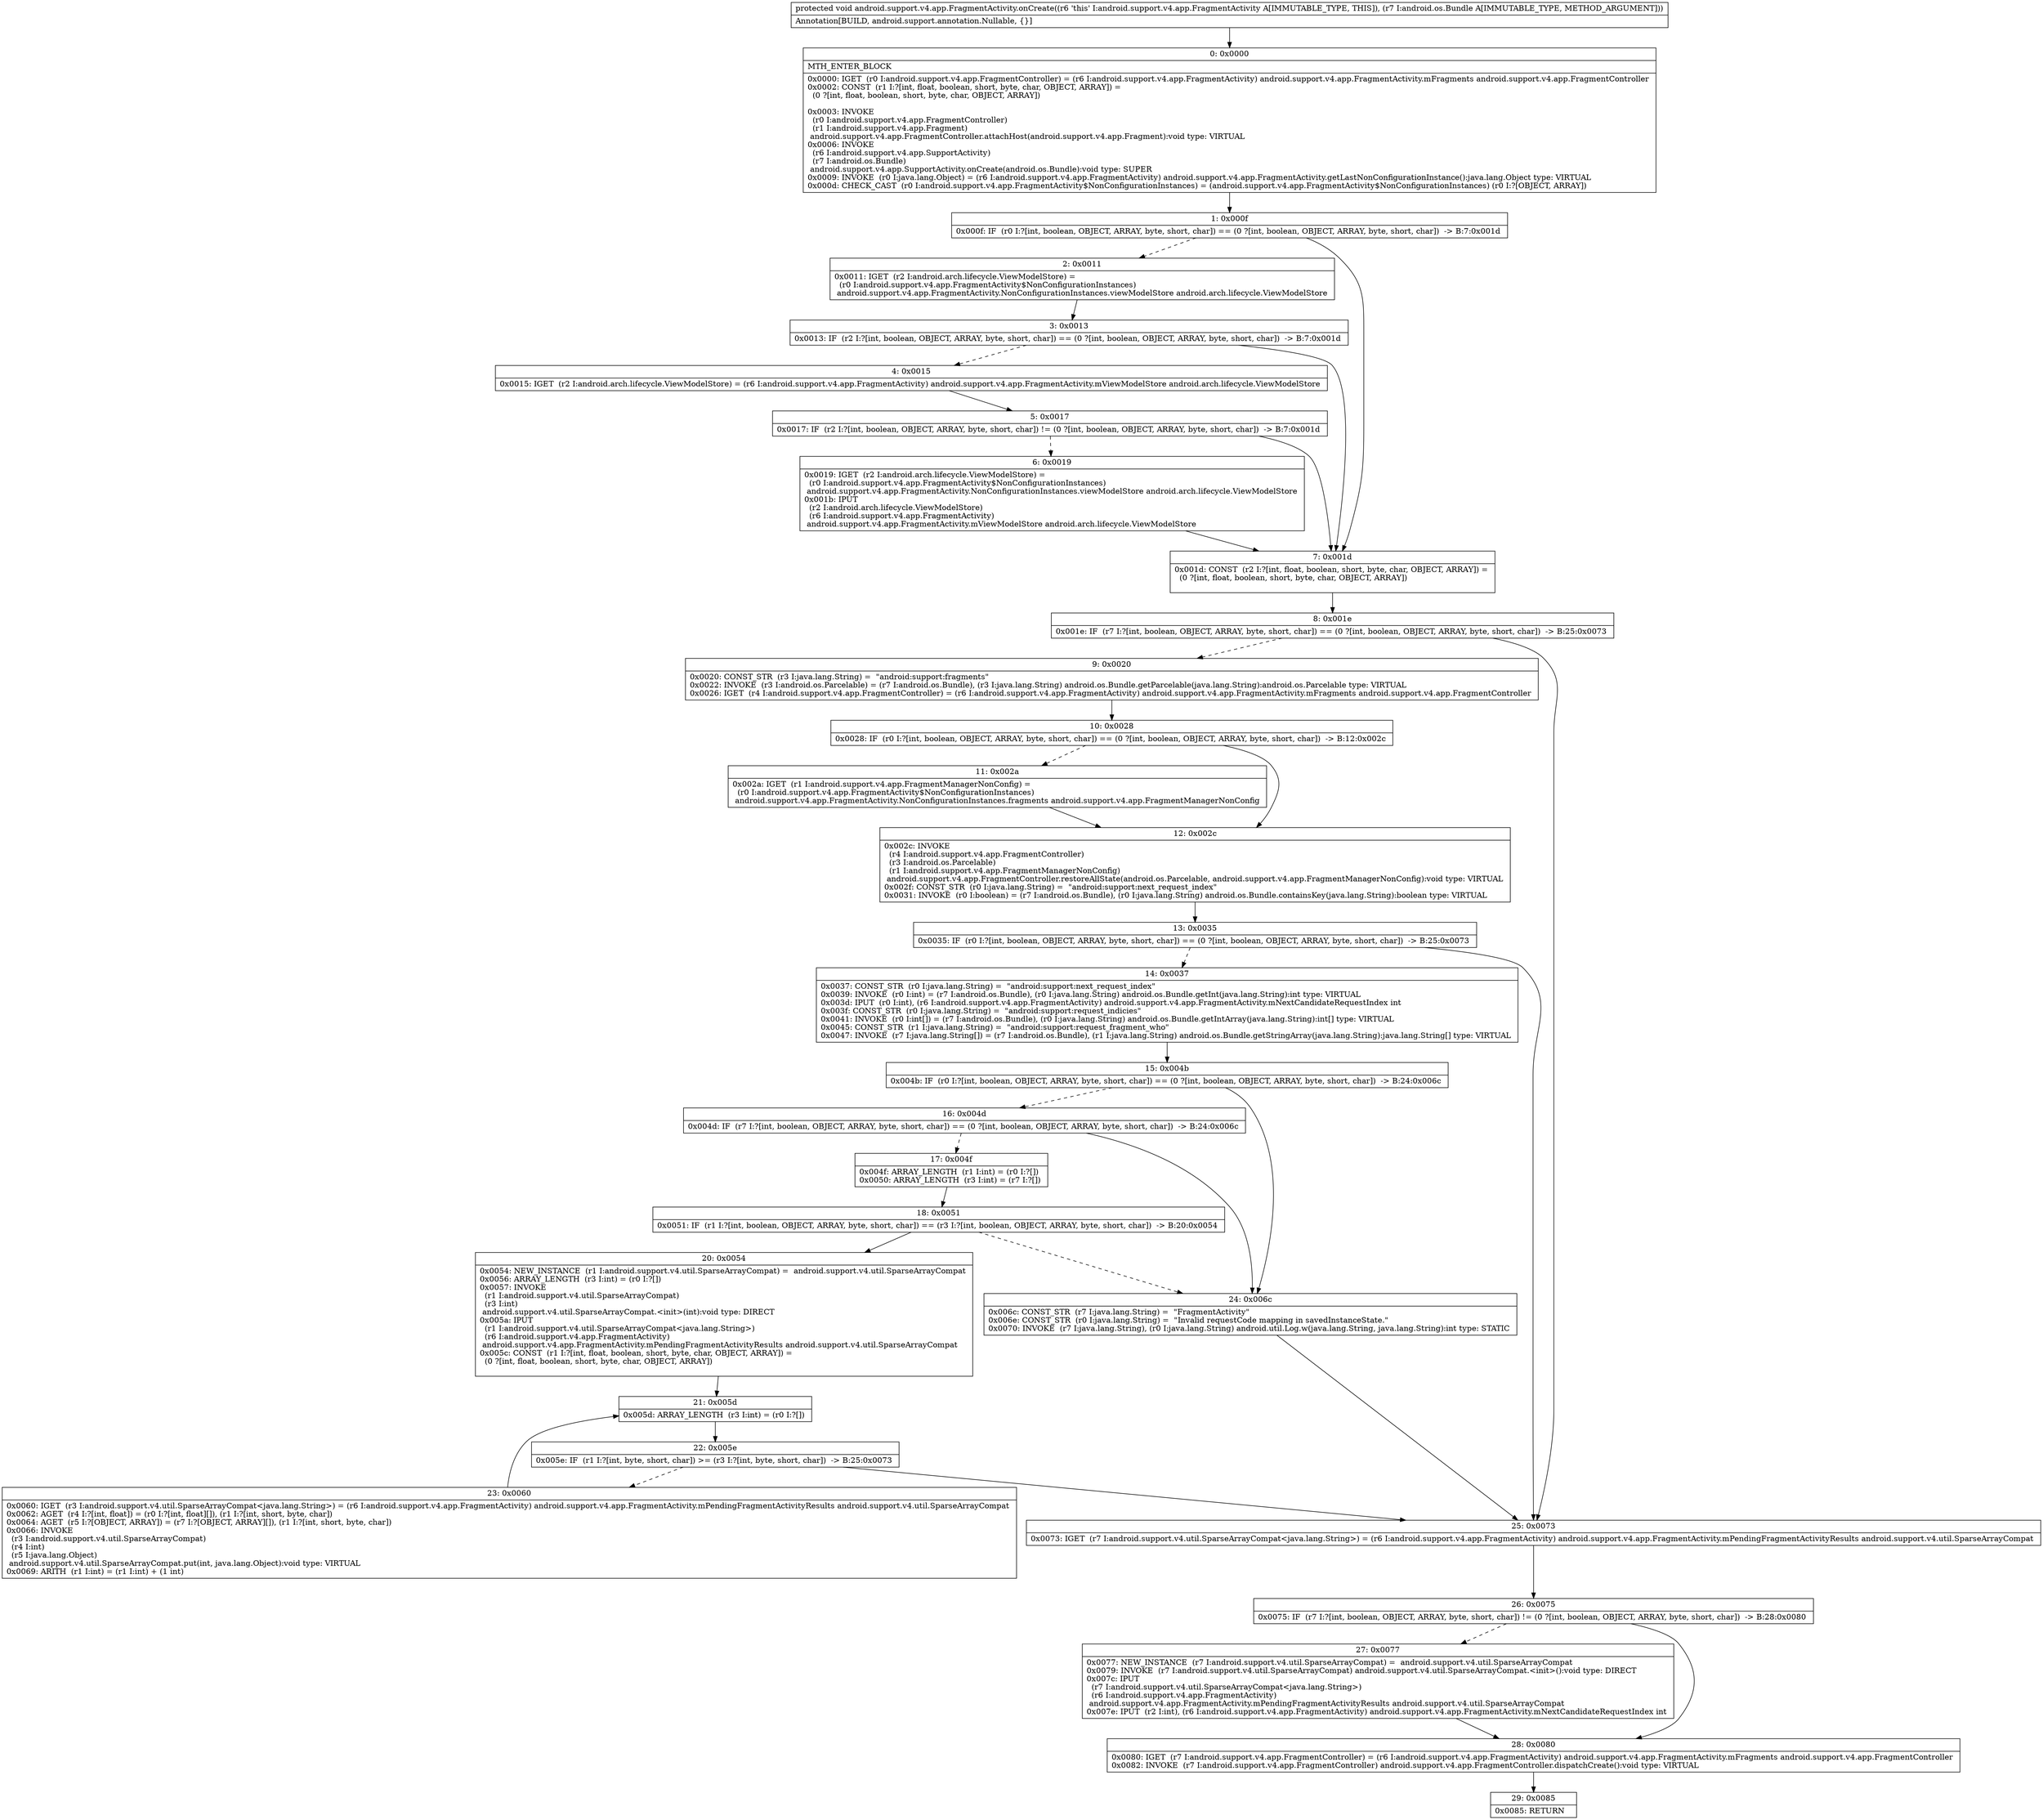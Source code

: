 digraph "CFG forandroid.support.v4.app.FragmentActivity.onCreate(Landroid\/os\/Bundle;)V" {
Node_0 [shape=record,label="{0\:\ 0x0000|MTH_ENTER_BLOCK\l|0x0000: IGET  (r0 I:android.support.v4.app.FragmentController) = (r6 I:android.support.v4.app.FragmentActivity) android.support.v4.app.FragmentActivity.mFragments android.support.v4.app.FragmentController \l0x0002: CONST  (r1 I:?[int, float, boolean, short, byte, char, OBJECT, ARRAY]) = \l  (0 ?[int, float, boolean, short, byte, char, OBJECT, ARRAY])\l \l0x0003: INVOKE  \l  (r0 I:android.support.v4.app.FragmentController)\l  (r1 I:android.support.v4.app.Fragment)\l android.support.v4.app.FragmentController.attachHost(android.support.v4.app.Fragment):void type: VIRTUAL \l0x0006: INVOKE  \l  (r6 I:android.support.v4.app.SupportActivity)\l  (r7 I:android.os.Bundle)\l android.support.v4.app.SupportActivity.onCreate(android.os.Bundle):void type: SUPER \l0x0009: INVOKE  (r0 I:java.lang.Object) = (r6 I:android.support.v4.app.FragmentActivity) android.support.v4.app.FragmentActivity.getLastNonConfigurationInstance():java.lang.Object type: VIRTUAL \l0x000d: CHECK_CAST  (r0 I:android.support.v4.app.FragmentActivity$NonConfigurationInstances) = (android.support.v4.app.FragmentActivity$NonConfigurationInstances) (r0 I:?[OBJECT, ARRAY]) \l}"];
Node_1 [shape=record,label="{1\:\ 0x000f|0x000f: IF  (r0 I:?[int, boolean, OBJECT, ARRAY, byte, short, char]) == (0 ?[int, boolean, OBJECT, ARRAY, byte, short, char])  \-\> B:7:0x001d \l}"];
Node_2 [shape=record,label="{2\:\ 0x0011|0x0011: IGET  (r2 I:android.arch.lifecycle.ViewModelStore) = \l  (r0 I:android.support.v4.app.FragmentActivity$NonConfigurationInstances)\l android.support.v4.app.FragmentActivity.NonConfigurationInstances.viewModelStore android.arch.lifecycle.ViewModelStore \l}"];
Node_3 [shape=record,label="{3\:\ 0x0013|0x0013: IF  (r2 I:?[int, boolean, OBJECT, ARRAY, byte, short, char]) == (0 ?[int, boolean, OBJECT, ARRAY, byte, short, char])  \-\> B:7:0x001d \l}"];
Node_4 [shape=record,label="{4\:\ 0x0015|0x0015: IGET  (r2 I:android.arch.lifecycle.ViewModelStore) = (r6 I:android.support.v4.app.FragmentActivity) android.support.v4.app.FragmentActivity.mViewModelStore android.arch.lifecycle.ViewModelStore \l}"];
Node_5 [shape=record,label="{5\:\ 0x0017|0x0017: IF  (r2 I:?[int, boolean, OBJECT, ARRAY, byte, short, char]) != (0 ?[int, boolean, OBJECT, ARRAY, byte, short, char])  \-\> B:7:0x001d \l}"];
Node_6 [shape=record,label="{6\:\ 0x0019|0x0019: IGET  (r2 I:android.arch.lifecycle.ViewModelStore) = \l  (r0 I:android.support.v4.app.FragmentActivity$NonConfigurationInstances)\l android.support.v4.app.FragmentActivity.NonConfigurationInstances.viewModelStore android.arch.lifecycle.ViewModelStore \l0x001b: IPUT  \l  (r2 I:android.arch.lifecycle.ViewModelStore)\l  (r6 I:android.support.v4.app.FragmentActivity)\l android.support.v4.app.FragmentActivity.mViewModelStore android.arch.lifecycle.ViewModelStore \l}"];
Node_7 [shape=record,label="{7\:\ 0x001d|0x001d: CONST  (r2 I:?[int, float, boolean, short, byte, char, OBJECT, ARRAY]) = \l  (0 ?[int, float, boolean, short, byte, char, OBJECT, ARRAY])\l \l}"];
Node_8 [shape=record,label="{8\:\ 0x001e|0x001e: IF  (r7 I:?[int, boolean, OBJECT, ARRAY, byte, short, char]) == (0 ?[int, boolean, OBJECT, ARRAY, byte, short, char])  \-\> B:25:0x0073 \l}"];
Node_9 [shape=record,label="{9\:\ 0x0020|0x0020: CONST_STR  (r3 I:java.lang.String) =  \"android:support:fragments\" \l0x0022: INVOKE  (r3 I:android.os.Parcelable) = (r7 I:android.os.Bundle), (r3 I:java.lang.String) android.os.Bundle.getParcelable(java.lang.String):android.os.Parcelable type: VIRTUAL \l0x0026: IGET  (r4 I:android.support.v4.app.FragmentController) = (r6 I:android.support.v4.app.FragmentActivity) android.support.v4.app.FragmentActivity.mFragments android.support.v4.app.FragmentController \l}"];
Node_10 [shape=record,label="{10\:\ 0x0028|0x0028: IF  (r0 I:?[int, boolean, OBJECT, ARRAY, byte, short, char]) == (0 ?[int, boolean, OBJECT, ARRAY, byte, short, char])  \-\> B:12:0x002c \l}"];
Node_11 [shape=record,label="{11\:\ 0x002a|0x002a: IGET  (r1 I:android.support.v4.app.FragmentManagerNonConfig) = \l  (r0 I:android.support.v4.app.FragmentActivity$NonConfigurationInstances)\l android.support.v4.app.FragmentActivity.NonConfigurationInstances.fragments android.support.v4.app.FragmentManagerNonConfig \l}"];
Node_12 [shape=record,label="{12\:\ 0x002c|0x002c: INVOKE  \l  (r4 I:android.support.v4.app.FragmentController)\l  (r3 I:android.os.Parcelable)\l  (r1 I:android.support.v4.app.FragmentManagerNonConfig)\l android.support.v4.app.FragmentController.restoreAllState(android.os.Parcelable, android.support.v4.app.FragmentManagerNonConfig):void type: VIRTUAL \l0x002f: CONST_STR  (r0 I:java.lang.String) =  \"android:support:next_request_index\" \l0x0031: INVOKE  (r0 I:boolean) = (r7 I:android.os.Bundle), (r0 I:java.lang.String) android.os.Bundle.containsKey(java.lang.String):boolean type: VIRTUAL \l}"];
Node_13 [shape=record,label="{13\:\ 0x0035|0x0035: IF  (r0 I:?[int, boolean, OBJECT, ARRAY, byte, short, char]) == (0 ?[int, boolean, OBJECT, ARRAY, byte, short, char])  \-\> B:25:0x0073 \l}"];
Node_14 [shape=record,label="{14\:\ 0x0037|0x0037: CONST_STR  (r0 I:java.lang.String) =  \"android:support:next_request_index\" \l0x0039: INVOKE  (r0 I:int) = (r7 I:android.os.Bundle), (r0 I:java.lang.String) android.os.Bundle.getInt(java.lang.String):int type: VIRTUAL \l0x003d: IPUT  (r0 I:int), (r6 I:android.support.v4.app.FragmentActivity) android.support.v4.app.FragmentActivity.mNextCandidateRequestIndex int \l0x003f: CONST_STR  (r0 I:java.lang.String) =  \"android:support:request_indicies\" \l0x0041: INVOKE  (r0 I:int[]) = (r7 I:android.os.Bundle), (r0 I:java.lang.String) android.os.Bundle.getIntArray(java.lang.String):int[] type: VIRTUAL \l0x0045: CONST_STR  (r1 I:java.lang.String) =  \"android:support:request_fragment_who\" \l0x0047: INVOKE  (r7 I:java.lang.String[]) = (r7 I:android.os.Bundle), (r1 I:java.lang.String) android.os.Bundle.getStringArray(java.lang.String):java.lang.String[] type: VIRTUAL \l}"];
Node_15 [shape=record,label="{15\:\ 0x004b|0x004b: IF  (r0 I:?[int, boolean, OBJECT, ARRAY, byte, short, char]) == (0 ?[int, boolean, OBJECT, ARRAY, byte, short, char])  \-\> B:24:0x006c \l}"];
Node_16 [shape=record,label="{16\:\ 0x004d|0x004d: IF  (r7 I:?[int, boolean, OBJECT, ARRAY, byte, short, char]) == (0 ?[int, boolean, OBJECT, ARRAY, byte, short, char])  \-\> B:24:0x006c \l}"];
Node_17 [shape=record,label="{17\:\ 0x004f|0x004f: ARRAY_LENGTH  (r1 I:int) = (r0 I:?[]) \l0x0050: ARRAY_LENGTH  (r3 I:int) = (r7 I:?[]) \l}"];
Node_18 [shape=record,label="{18\:\ 0x0051|0x0051: IF  (r1 I:?[int, boolean, OBJECT, ARRAY, byte, short, char]) == (r3 I:?[int, boolean, OBJECT, ARRAY, byte, short, char])  \-\> B:20:0x0054 \l}"];
Node_20 [shape=record,label="{20\:\ 0x0054|0x0054: NEW_INSTANCE  (r1 I:android.support.v4.util.SparseArrayCompat) =  android.support.v4.util.SparseArrayCompat \l0x0056: ARRAY_LENGTH  (r3 I:int) = (r0 I:?[]) \l0x0057: INVOKE  \l  (r1 I:android.support.v4.util.SparseArrayCompat)\l  (r3 I:int)\l android.support.v4.util.SparseArrayCompat.\<init\>(int):void type: DIRECT \l0x005a: IPUT  \l  (r1 I:android.support.v4.util.SparseArrayCompat\<java.lang.String\>)\l  (r6 I:android.support.v4.app.FragmentActivity)\l android.support.v4.app.FragmentActivity.mPendingFragmentActivityResults android.support.v4.util.SparseArrayCompat \l0x005c: CONST  (r1 I:?[int, float, boolean, short, byte, char, OBJECT, ARRAY]) = \l  (0 ?[int, float, boolean, short, byte, char, OBJECT, ARRAY])\l \l}"];
Node_21 [shape=record,label="{21\:\ 0x005d|0x005d: ARRAY_LENGTH  (r3 I:int) = (r0 I:?[]) \l}"];
Node_22 [shape=record,label="{22\:\ 0x005e|0x005e: IF  (r1 I:?[int, byte, short, char]) \>= (r3 I:?[int, byte, short, char])  \-\> B:25:0x0073 \l}"];
Node_23 [shape=record,label="{23\:\ 0x0060|0x0060: IGET  (r3 I:android.support.v4.util.SparseArrayCompat\<java.lang.String\>) = (r6 I:android.support.v4.app.FragmentActivity) android.support.v4.app.FragmentActivity.mPendingFragmentActivityResults android.support.v4.util.SparseArrayCompat \l0x0062: AGET  (r4 I:?[int, float]) = (r0 I:?[int, float][]), (r1 I:?[int, short, byte, char]) \l0x0064: AGET  (r5 I:?[OBJECT, ARRAY]) = (r7 I:?[OBJECT, ARRAY][]), (r1 I:?[int, short, byte, char]) \l0x0066: INVOKE  \l  (r3 I:android.support.v4.util.SparseArrayCompat)\l  (r4 I:int)\l  (r5 I:java.lang.Object)\l android.support.v4.util.SparseArrayCompat.put(int, java.lang.Object):void type: VIRTUAL \l0x0069: ARITH  (r1 I:int) = (r1 I:int) + (1 int) \l}"];
Node_24 [shape=record,label="{24\:\ 0x006c|0x006c: CONST_STR  (r7 I:java.lang.String) =  \"FragmentActivity\" \l0x006e: CONST_STR  (r0 I:java.lang.String) =  \"Invalid requestCode mapping in savedInstanceState.\" \l0x0070: INVOKE  (r7 I:java.lang.String), (r0 I:java.lang.String) android.util.Log.w(java.lang.String, java.lang.String):int type: STATIC \l}"];
Node_25 [shape=record,label="{25\:\ 0x0073|0x0073: IGET  (r7 I:android.support.v4.util.SparseArrayCompat\<java.lang.String\>) = (r6 I:android.support.v4.app.FragmentActivity) android.support.v4.app.FragmentActivity.mPendingFragmentActivityResults android.support.v4.util.SparseArrayCompat \l}"];
Node_26 [shape=record,label="{26\:\ 0x0075|0x0075: IF  (r7 I:?[int, boolean, OBJECT, ARRAY, byte, short, char]) != (0 ?[int, boolean, OBJECT, ARRAY, byte, short, char])  \-\> B:28:0x0080 \l}"];
Node_27 [shape=record,label="{27\:\ 0x0077|0x0077: NEW_INSTANCE  (r7 I:android.support.v4.util.SparseArrayCompat) =  android.support.v4.util.SparseArrayCompat \l0x0079: INVOKE  (r7 I:android.support.v4.util.SparseArrayCompat) android.support.v4.util.SparseArrayCompat.\<init\>():void type: DIRECT \l0x007c: IPUT  \l  (r7 I:android.support.v4.util.SparseArrayCompat\<java.lang.String\>)\l  (r6 I:android.support.v4.app.FragmentActivity)\l android.support.v4.app.FragmentActivity.mPendingFragmentActivityResults android.support.v4.util.SparseArrayCompat \l0x007e: IPUT  (r2 I:int), (r6 I:android.support.v4.app.FragmentActivity) android.support.v4.app.FragmentActivity.mNextCandidateRequestIndex int \l}"];
Node_28 [shape=record,label="{28\:\ 0x0080|0x0080: IGET  (r7 I:android.support.v4.app.FragmentController) = (r6 I:android.support.v4.app.FragmentActivity) android.support.v4.app.FragmentActivity.mFragments android.support.v4.app.FragmentController \l0x0082: INVOKE  (r7 I:android.support.v4.app.FragmentController) android.support.v4.app.FragmentController.dispatchCreate():void type: VIRTUAL \l}"];
Node_29 [shape=record,label="{29\:\ 0x0085|0x0085: RETURN   \l}"];
MethodNode[shape=record,label="{protected void android.support.v4.app.FragmentActivity.onCreate((r6 'this' I:android.support.v4.app.FragmentActivity A[IMMUTABLE_TYPE, THIS]), (r7 I:android.os.Bundle A[IMMUTABLE_TYPE, METHOD_ARGUMENT]))  | Annotation[BUILD, android.support.annotation.Nullable, \{\}]\l}"];
MethodNode -> Node_0;
Node_0 -> Node_1;
Node_1 -> Node_2[style=dashed];
Node_1 -> Node_7;
Node_2 -> Node_3;
Node_3 -> Node_4[style=dashed];
Node_3 -> Node_7;
Node_4 -> Node_5;
Node_5 -> Node_6[style=dashed];
Node_5 -> Node_7;
Node_6 -> Node_7;
Node_7 -> Node_8;
Node_8 -> Node_9[style=dashed];
Node_8 -> Node_25;
Node_9 -> Node_10;
Node_10 -> Node_11[style=dashed];
Node_10 -> Node_12;
Node_11 -> Node_12;
Node_12 -> Node_13;
Node_13 -> Node_14[style=dashed];
Node_13 -> Node_25;
Node_14 -> Node_15;
Node_15 -> Node_16[style=dashed];
Node_15 -> Node_24;
Node_16 -> Node_17[style=dashed];
Node_16 -> Node_24;
Node_17 -> Node_18;
Node_18 -> Node_20;
Node_18 -> Node_24[style=dashed];
Node_20 -> Node_21;
Node_21 -> Node_22;
Node_22 -> Node_23[style=dashed];
Node_22 -> Node_25;
Node_23 -> Node_21;
Node_24 -> Node_25;
Node_25 -> Node_26;
Node_26 -> Node_27[style=dashed];
Node_26 -> Node_28;
Node_27 -> Node_28;
Node_28 -> Node_29;
}

